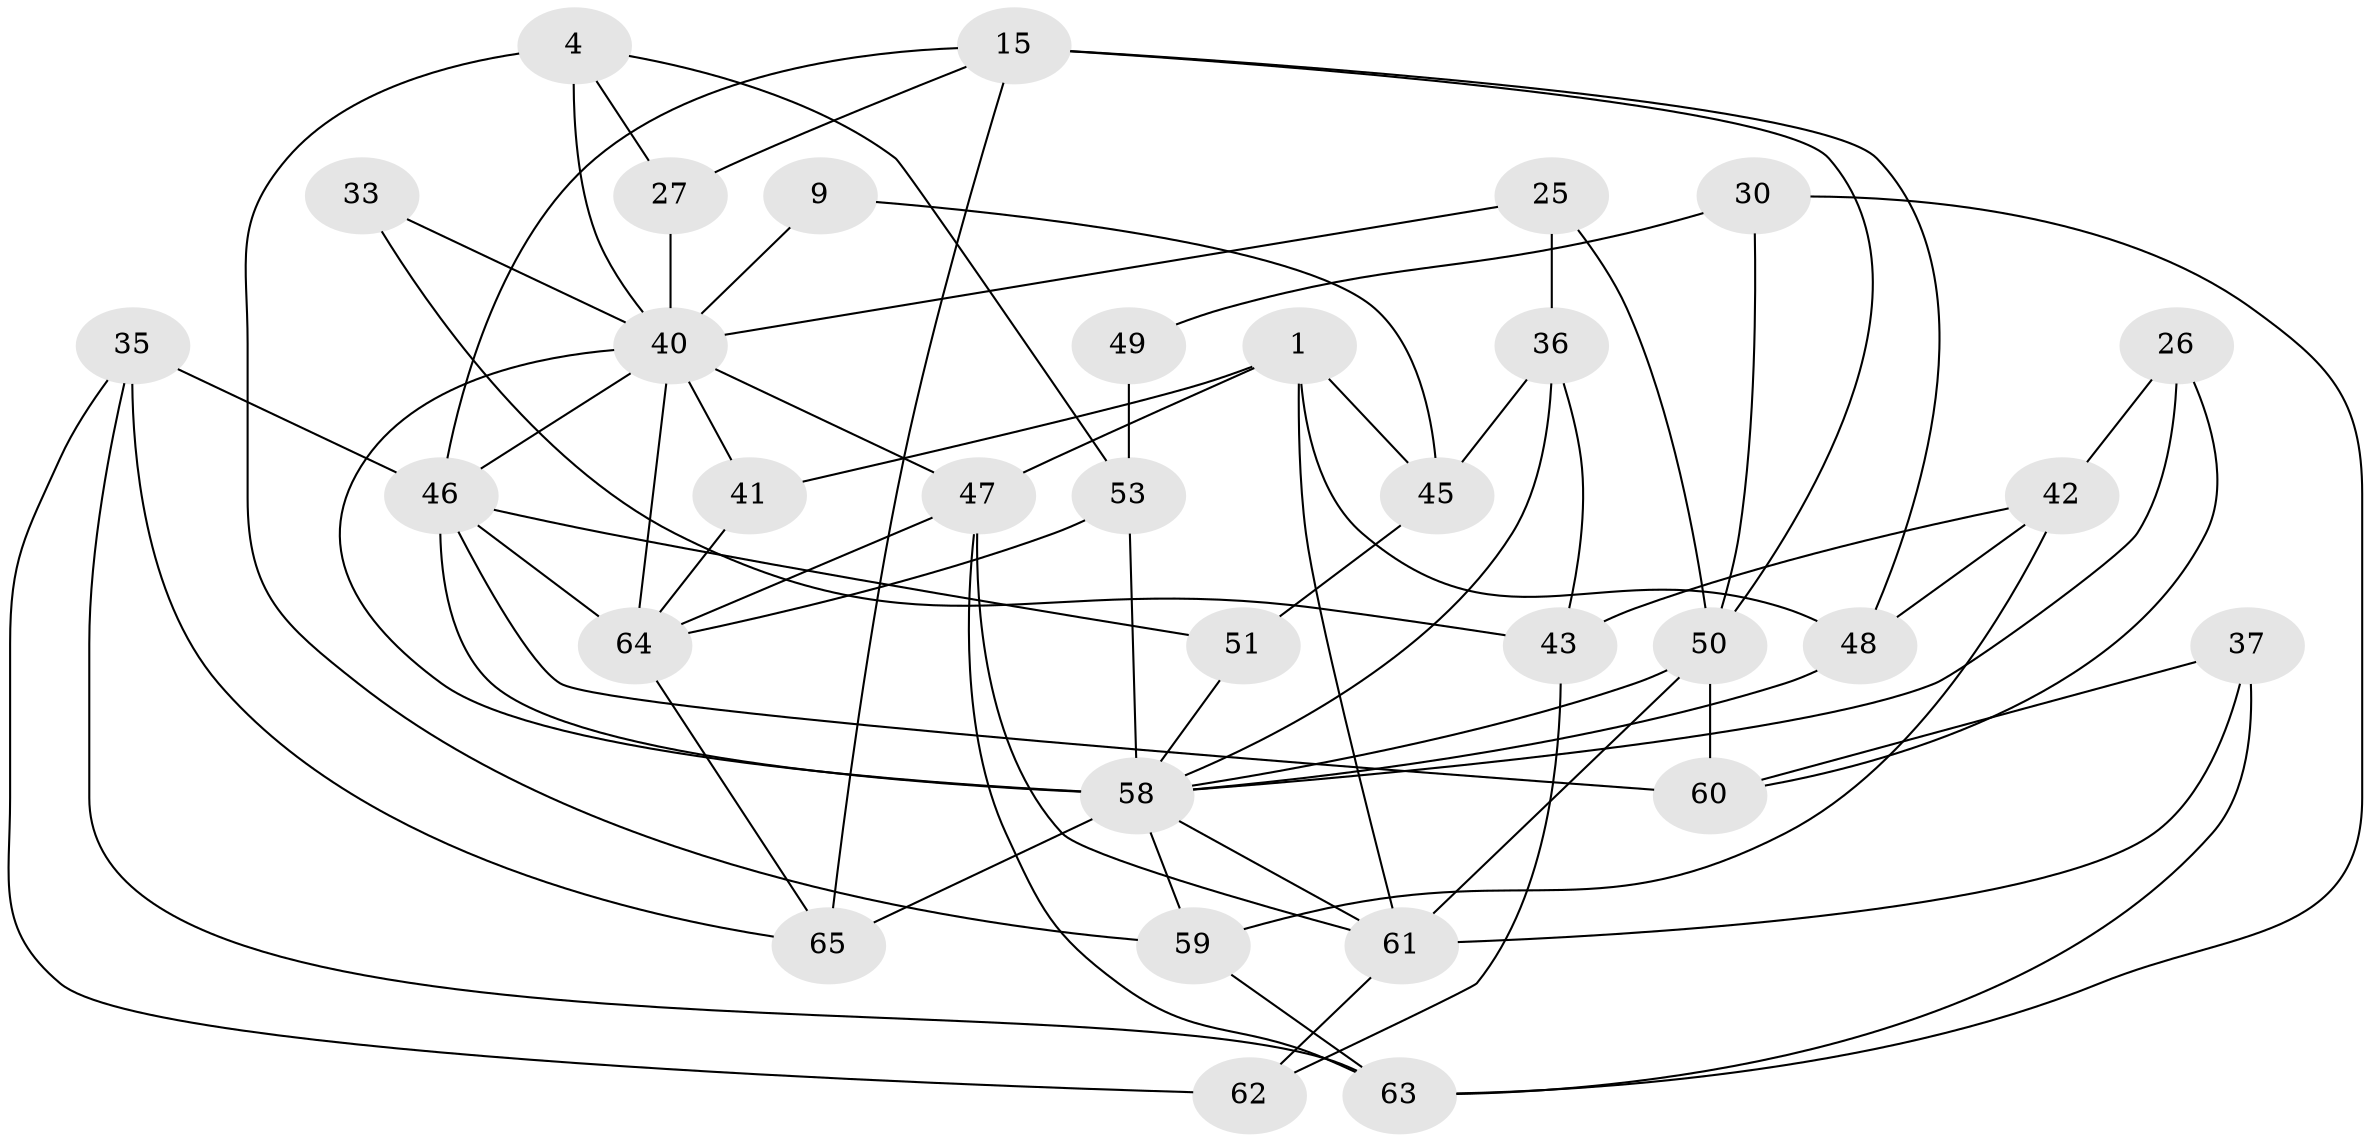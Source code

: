 // original degree distribution, {6: 0.06153846153846154, 3: 0.26153846153846155, 4: 0.4153846153846154, 5: 0.16923076923076924, 2: 0.06153846153846154, 7: 0.03076923076923077}
// Generated by graph-tools (version 1.1) at 2025/50/03/09/25 04:50:37]
// undirected, 32 vertices, 70 edges
graph export_dot {
graph [start="1"]
  node [color=gray90,style=filled];
  1;
  4;
  9;
  15;
  25;
  26 [super="+12"];
  27 [super="+6"];
  30;
  33;
  35 [super="+24"];
  36;
  37;
  40 [super="+3+7+16+38+13"];
  41;
  42;
  43;
  45 [super="+20"];
  46 [super="+31"];
  47 [super="+19"];
  48;
  49;
  50 [super="+23"];
  51;
  53 [super="+21+52"];
  58 [super="+56+28"];
  59;
  60 [super="+54"];
  61 [super="+14+39"];
  62;
  63 [super="+11"];
  64 [super="+10+44+29"];
  65 [super="+55+57"];
  1 -- 47;
  1 -- 41;
  1 -- 45 [weight=2];
  1 -- 48;
  1 -- 61;
  4 -- 59;
  4 -- 27;
  4 -- 53;
  4 -- 40;
  9 -- 45 [weight=2];
  9 -- 40 [weight=2];
  15 -- 48;
  15 -- 46;
  15 -- 65;
  15 -- 27;
  15 -- 50;
  25 -- 36;
  25 -- 50;
  25 -- 40;
  26 -- 42;
  26 -- 60;
  26 -- 58;
  27 -- 40 [weight=4];
  30 -- 50;
  30 -- 49;
  30 -- 63;
  33 -- 43;
  33 -- 40;
  35 -- 46 [weight=2];
  35 -- 63;
  35 -- 65 [weight=2];
  35 -- 62;
  36 -- 43;
  36 -- 45;
  36 -- 58;
  37 -- 60;
  37 -- 63;
  37 -- 61 [weight=3];
  40 -- 46 [weight=2];
  40 -- 64 [weight=2];
  40 -- 58 [weight=4];
  40 -- 41;
  40 -- 47;
  41 -- 64;
  42 -- 43;
  42 -- 48;
  42 -- 59;
  43 -- 62;
  45 -- 51;
  46 -- 60 [weight=2];
  46 -- 64 [weight=3];
  46 -- 51;
  46 -- 58;
  47 -- 64;
  47 -- 61;
  47 -- 63;
  48 -- 58;
  49 -- 53;
  50 -- 60 [weight=2];
  50 -- 61 [weight=2];
  50 -- 58;
  51 -- 58;
  53 -- 64 [weight=3];
  53 -- 58 [weight=3];
  58 -- 65 [weight=3];
  58 -- 59;
  58 -- 61;
  59 -- 63;
  61 -- 62;
  64 -- 65;
}
